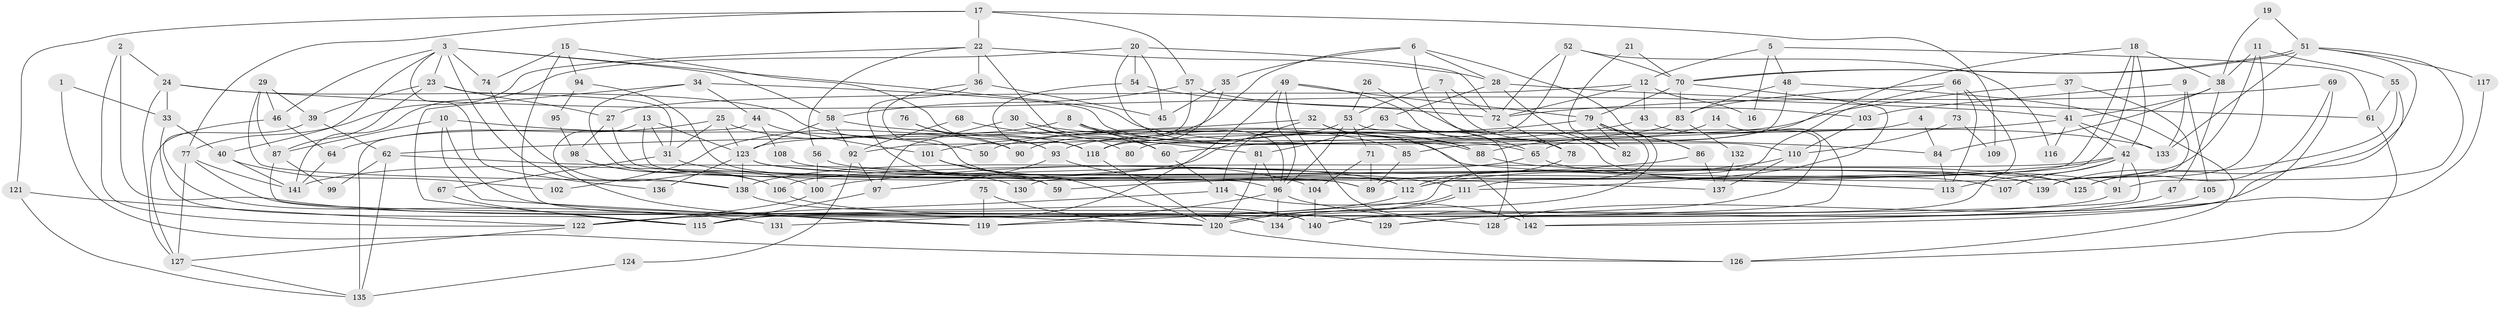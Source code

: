 // coarse degree distribution, {4: 0.14893617021276595, 6: 0.0851063829787234, 8: 0.06382978723404255, 2: 0.2127659574468085, 7: 0.1595744680851064, 3: 0.06382978723404255, 5: 0.19148936170212766, 1: 0.010638297872340425, 9: 0.05319148936170213, 11: 0.010638297872340425}
// Generated by graph-tools (version 1.1) at 2025/24/03/03/25 07:24:01]
// undirected, 142 vertices, 284 edges
graph export_dot {
graph [start="1"]
  node [color=gray90,style=filled];
  1;
  2;
  3;
  4;
  5;
  6;
  7;
  8;
  9;
  10;
  11;
  12;
  13;
  14;
  15;
  16;
  17;
  18;
  19;
  20;
  21;
  22;
  23;
  24;
  25;
  26;
  27;
  28;
  29;
  30;
  31;
  32;
  33;
  34;
  35;
  36;
  37;
  38;
  39;
  40;
  41;
  42;
  43;
  44;
  45;
  46;
  47;
  48;
  49;
  50;
  51;
  52;
  53;
  54;
  55;
  56;
  57;
  58;
  59;
  60;
  61;
  62;
  63;
  64;
  65;
  66;
  67;
  68;
  69;
  70;
  71;
  72;
  73;
  74;
  75;
  76;
  77;
  78;
  79;
  80;
  81;
  82;
  83;
  84;
  85;
  86;
  87;
  88;
  89;
  90;
  91;
  92;
  93;
  94;
  95;
  96;
  97;
  98;
  99;
  100;
  101;
  102;
  103;
  104;
  105;
  106;
  107;
  108;
  109;
  110;
  111;
  112;
  113;
  114;
  115;
  116;
  117;
  118;
  119;
  120;
  121;
  122;
  123;
  124;
  125;
  126;
  127;
  128;
  129;
  130;
  131;
  132;
  133;
  134;
  135;
  136;
  137;
  138;
  139;
  140;
  141;
  142;
  1 -- 126;
  1 -- 33;
  2 -- 122;
  2 -- 24;
  2 -- 129;
  3 -- 138;
  3 -- 40;
  3 -- 23;
  3 -- 46;
  3 -- 58;
  3 -- 74;
  3 -- 133;
  3 -- 136;
  4 -- 123;
  4 -- 84;
  5 -- 48;
  5 -- 61;
  5 -- 12;
  5 -- 16;
  6 -- 78;
  6 -- 28;
  6 -- 35;
  6 -- 86;
  6 -- 90;
  7 -- 110;
  7 -- 72;
  7 -- 53;
  8 -- 113;
  8 -- 60;
  8 -- 88;
  8 -- 102;
  9 -- 103;
  9 -- 133;
  9 -- 105;
  10 -- 120;
  10 -- 87;
  10 -- 50;
  10 -- 119;
  11 -- 38;
  11 -- 89;
  11 -- 55;
  11 -- 139;
  12 -- 27;
  12 -- 16;
  12 -- 43;
  12 -- 72;
  13 -- 119;
  13 -- 31;
  13 -- 89;
  13 -- 123;
  14 -- 129;
  14 -- 65;
  15 -- 134;
  15 -- 93;
  15 -- 74;
  15 -- 94;
  17 -- 22;
  17 -- 77;
  17 -- 57;
  17 -- 109;
  17 -- 121;
  18 -- 42;
  18 -- 38;
  18 -- 88;
  18 -- 112;
  18 -- 130;
  19 -- 38;
  19 -- 51;
  20 -- 88;
  20 -- 54;
  20 -- 45;
  20 -- 72;
  20 -- 141;
  21 -- 70;
  21 -- 82;
  22 -- 56;
  22 -- 36;
  22 -- 28;
  22 -- 77;
  22 -- 96;
  23 -- 27;
  23 -- 31;
  23 -- 39;
  23 -- 87;
  24 -- 127;
  24 -- 41;
  24 -- 33;
  24 -- 118;
  25 -- 31;
  25 -- 64;
  25 -- 90;
  25 -- 123;
  26 -- 91;
  26 -- 53;
  27 -- 98;
  27 -- 96;
  28 -- 61;
  28 -- 63;
  28 -- 82;
  29 -- 87;
  29 -- 46;
  29 -- 39;
  29 -- 138;
  30 -- 60;
  30 -- 97;
  30 -- 80;
  30 -- 85;
  31 -- 112;
  31 -- 67;
  32 -- 62;
  32 -- 88;
  32 -- 141;
  32 -- 142;
  33 -- 115;
  33 -- 40;
  34 -- 115;
  34 -- 59;
  34 -- 44;
  34 -- 65;
  35 -- 118;
  35 -- 45;
  36 -- 89;
  36 -- 45;
  36 -- 59;
  37 -- 139;
  37 -- 41;
  37 -- 50;
  38 -- 84;
  38 -- 41;
  38 -- 47;
  39 -- 62;
  39 -- 131;
  40 -- 141;
  40 -- 102;
  41 -- 118;
  41 -- 133;
  41 -- 42;
  41 -- 116;
  42 -- 106;
  42 -- 59;
  42 -- 91;
  42 -- 107;
  42 -- 113;
  42 -- 140;
  43 -- 122;
  43 -- 60;
  44 -- 101;
  44 -- 108;
  44 -- 135;
  46 -- 127;
  46 -- 64;
  47 -- 140;
  48 -- 83;
  48 -- 85;
  48 -- 126;
  49 -- 96;
  49 -- 79;
  49 -- 78;
  49 -- 115;
  49 -- 142;
  51 -- 70;
  51 -- 70;
  51 -- 125;
  51 -- 91;
  51 -- 117;
  51 -- 133;
  52 -- 70;
  52 -- 72;
  52 -- 80;
  52 -- 116;
  53 -- 96;
  53 -- 71;
  53 -- 114;
  53 -- 128;
  54 -- 118;
  54 -- 72;
  55 -- 139;
  55 -- 61;
  55 -- 129;
  56 -- 125;
  56 -- 100;
  57 -- 58;
  57 -- 92;
  57 -- 103;
  58 -- 123;
  58 -- 84;
  58 -- 92;
  60 -- 114;
  61 -- 126;
  62 -- 135;
  62 -- 99;
  62 -- 130;
  63 -- 65;
  63 -- 81;
  64 -- 141;
  65 -- 138;
  65 -- 107;
  66 -- 119;
  66 -- 134;
  66 -- 73;
  66 -- 83;
  66 -- 113;
  67 -- 115;
  68 -- 81;
  68 -- 92;
  69 -- 142;
  69 -- 72;
  69 -- 125;
  70 -- 111;
  70 -- 79;
  70 -- 83;
  71 -- 104;
  71 -- 89;
  72 -- 78;
  73 -- 110;
  73 -- 109;
  74 -- 106;
  75 -- 120;
  75 -- 119;
  76 -- 90;
  76 -- 93;
  77 -- 141;
  77 -- 127;
  77 -- 134;
  78 -- 112;
  79 -- 111;
  79 -- 82;
  79 -- 86;
  79 -- 101;
  79 -- 134;
  81 -- 96;
  81 -- 120;
  83 -- 93;
  83 -- 132;
  84 -- 113;
  85 -- 89;
  86 -- 100;
  86 -- 137;
  87 -- 140;
  87 -- 99;
  88 -- 125;
  91 -- 115;
  92 -- 97;
  92 -- 124;
  93 -- 97;
  93 -- 111;
  94 -- 112;
  94 -- 95;
  95 -- 98;
  96 -- 134;
  96 -- 119;
  96 -- 128;
  97 -- 115;
  98 -- 100;
  98 -- 106;
  100 -- 122;
  101 -- 120;
  101 -- 104;
  103 -- 110;
  104 -- 140;
  105 -- 128;
  106 -- 129;
  108 -- 139;
  110 -- 112;
  110 -- 137;
  111 -- 120;
  111 -- 120;
  112 -- 131;
  114 -- 142;
  114 -- 122;
  117 -- 142;
  118 -- 120;
  120 -- 126;
  121 -- 135;
  121 -- 122;
  122 -- 127;
  123 -- 136;
  123 -- 137;
  123 -- 138;
  123 -- 139;
  124 -- 135;
  127 -- 135;
  132 -- 137;
  138 -- 140;
}
